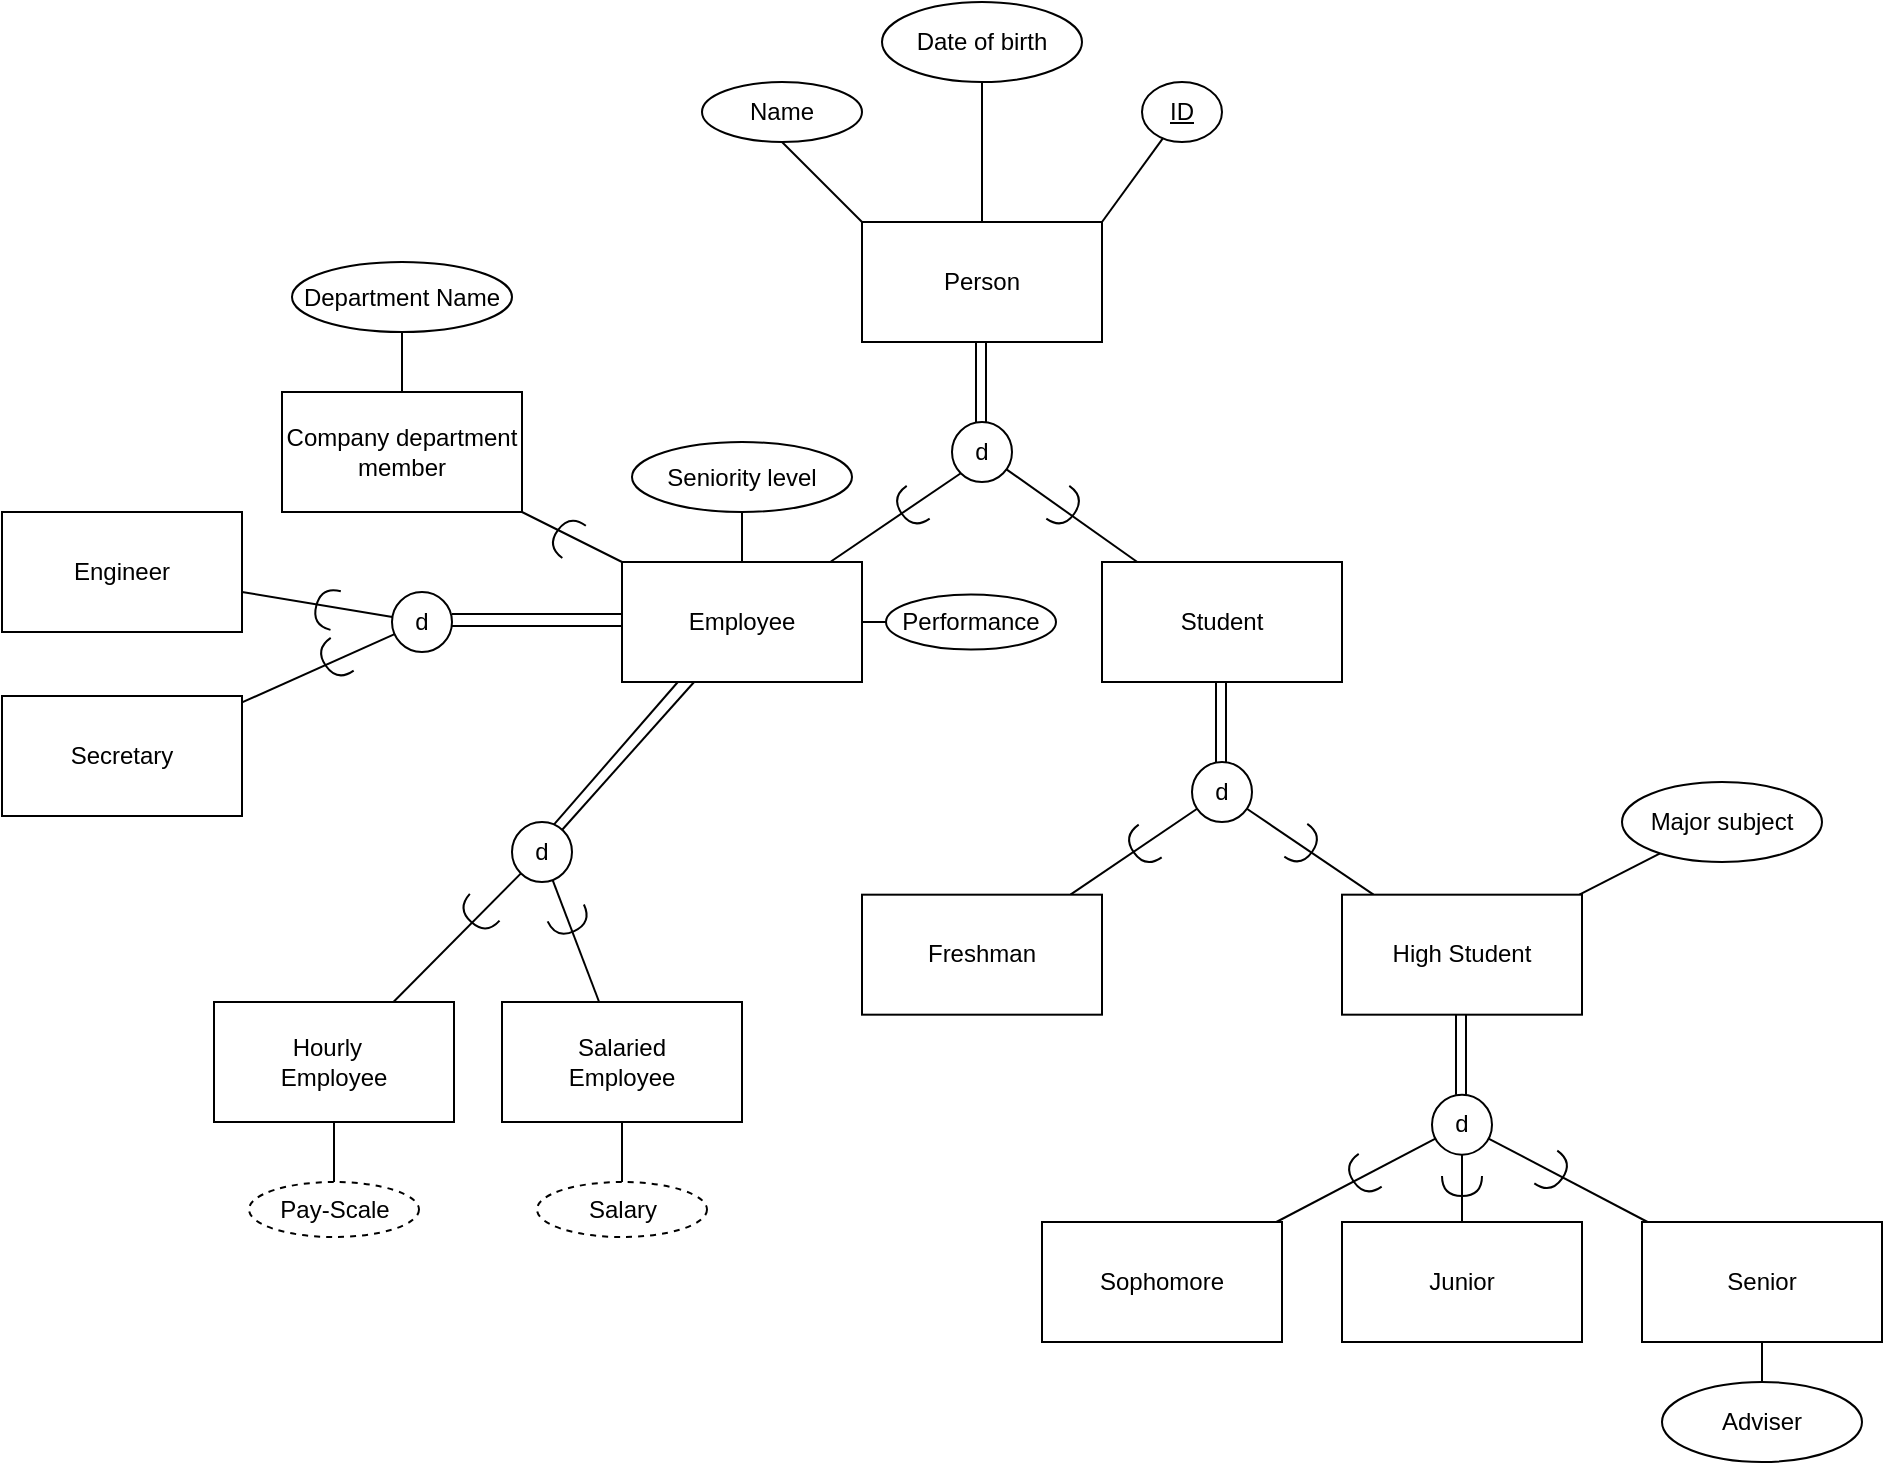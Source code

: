 <mxfile version="17.1.3" type="github">
  <diagram id="Kqvj9SmVfZu-W88wFTyd" name="Page-1">
    <mxGraphModel dx="1657" dy="608" grid="1" gridSize="10" guides="1" tooltips="1" connect="1" arrows="1" fold="1" page="1" pageScale="1" pageWidth="827" pageHeight="1169" background="#ffffff" math="0" shadow="0">
      <root>
        <mxCell id="0" />
        <mxCell id="1" parent="0" />
        <mxCell id="PrXNfEcg6D8ps-5a2DJN-29" style="edgeStyle=none;rounded=0;orthogonalLoop=1;jettySize=auto;html=1;entryX=0.5;entryY=0;entryDx=0;entryDy=0;startArrow=none;startFill=0;endArrow=none;endFill=0;" parent="1" edge="1">
          <mxGeometry relative="1" as="geometry">
            <mxPoint x="457" y="190" as="sourcePoint" />
            <mxPoint x="457" y="230.0" as="targetPoint" />
          </mxGeometry>
        </mxCell>
        <mxCell id="PrXNfEcg6D8ps-5a2DJN-21" value="Person" style="rounded=0;whiteSpace=wrap;html=1;shadow=0;sketch=0;fillColor=default;gradientColor=none;" parent="1" vertex="1">
          <mxGeometry x="400" y="130" width="120" height="60" as="geometry" />
        </mxCell>
        <mxCell id="PrXNfEcg6D8ps-5a2DJN-25" style="edgeStyle=none;rounded=0;orthogonalLoop=1;jettySize=auto;html=1;exitX=0.5;exitY=1;exitDx=0;exitDy=0;entryX=0;entryY=0;entryDx=0;entryDy=0;startArrow=none;startFill=0;endArrow=none;endFill=0;" parent="1" source="PrXNfEcg6D8ps-5a2DJN-22" target="PrXNfEcg6D8ps-5a2DJN-21" edge="1">
          <mxGeometry relative="1" as="geometry" />
        </mxCell>
        <mxCell id="PrXNfEcg6D8ps-5a2DJN-22" value="Name" style="ellipse;whiteSpace=wrap;html=1;shadow=0;sketch=0;fillColor=default;gradientColor=none;" parent="1" vertex="1">
          <mxGeometry x="320" y="60" width="80" height="30" as="geometry" />
        </mxCell>
        <mxCell id="PrXNfEcg6D8ps-5a2DJN-26" style="edgeStyle=none;rounded=0;orthogonalLoop=1;jettySize=auto;html=1;entryX=0.5;entryY=0;entryDx=0;entryDy=0;startArrow=none;startFill=0;endArrow=none;endFill=0;" parent="1" source="PrXNfEcg6D8ps-5a2DJN-23" target="PrXNfEcg6D8ps-5a2DJN-21" edge="1">
          <mxGeometry relative="1" as="geometry" />
        </mxCell>
        <mxCell id="PrXNfEcg6D8ps-5a2DJN-23" value="Date of birth" style="ellipse;whiteSpace=wrap;html=1;shadow=0;sketch=0;fillColor=default;gradientColor=none;" parent="1" vertex="1">
          <mxGeometry x="410" y="20" width="100" height="40" as="geometry" />
        </mxCell>
        <mxCell id="PrXNfEcg6D8ps-5a2DJN-27" style="edgeStyle=none;rounded=0;orthogonalLoop=1;jettySize=auto;html=1;entryX=1;entryY=0;entryDx=0;entryDy=0;startArrow=none;startFill=0;endArrow=none;endFill=0;" parent="1" source="PrXNfEcg6D8ps-5a2DJN-24" target="PrXNfEcg6D8ps-5a2DJN-21" edge="1">
          <mxGeometry relative="1" as="geometry" />
        </mxCell>
        <mxCell id="PrXNfEcg6D8ps-5a2DJN-24" value="&lt;u&gt;ID&lt;/u&gt;" style="ellipse;whiteSpace=wrap;html=1;shadow=0;sketch=0;fillColor=default;gradientColor=none;" parent="1" vertex="1">
          <mxGeometry x="540" y="60" width="40" height="30" as="geometry" />
        </mxCell>
        <mxCell id="PrXNfEcg6D8ps-5a2DJN-28" value="d" style="ellipse;whiteSpace=wrap;html=1;aspect=fixed;shadow=0;sketch=0;fillColor=default;gradientColor=none;" parent="1" vertex="1">
          <mxGeometry x="445" y="230" width="30" height="30" as="geometry" />
        </mxCell>
        <mxCell id="PrXNfEcg6D8ps-5a2DJN-30" style="edgeStyle=none;rounded=0;orthogonalLoop=1;jettySize=auto;html=1;entryX=0.5;entryY=0;entryDx=0;entryDy=0;startArrow=none;startFill=0;endArrow=none;endFill=0;" parent="1" edge="1">
          <mxGeometry relative="1" as="geometry">
            <mxPoint x="462" y="190" as="sourcePoint" />
            <mxPoint x="462" y="230" as="targetPoint" />
          </mxGeometry>
        </mxCell>
        <mxCell id="PrXNfEcg6D8ps-5a2DJN-34" style="edgeStyle=none;rounded=0;orthogonalLoop=1;jettySize=auto;html=1;startArrow=none;startFill=0;endArrow=none;endFill=0;" parent="1" source="PrXNfEcg6D8ps-5a2DJN-31" target="PrXNfEcg6D8ps-5a2DJN-28" edge="1">
          <mxGeometry relative="1" as="geometry" />
        </mxCell>
        <mxCell id="PrXNfEcg6D8ps-5a2DJN-31" value="Student" style="rounded=0;whiteSpace=wrap;html=1;shadow=0;sketch=0;fillColor=default;gradientColor=none;" parent="1" vertex="1">
          <mxGeometry x="520" y="300" width="120" height="60" as="geometry" />
        </mxCell>
        <mxCell id="PrXNfEcg6D8ps-5a2DJN-33" style="edgeStyle=none;rounded=0;orthogonalLoop=1;jettySize=auto;html=1;entryX=0;entryY=1;entryDx=0;entryDy=0;startArrow=none;startFill=0;endArrow=none;endFill=0;" parent="1" source="PrXNfEcg6D8ps-5a2DJN-32" target="PrXNfEcg6D8ps-5a2DJN-28" edge="1">
          <mxGeometry relative="1" as="geometry" />
        </mxCell>
        <mxCell id="PrXNfEcg6D8ps-5a2DJN-79" style="edgeStyle=none;rounded=0;orthogonalLoop=1;jettySize=auto;html=1;startArrow=none;startFill=0;endArrow=none;endFill=0;" parent="1" source="PrXNfEcg6D8ps-5a2DJN-32" target="PrXNfEcg6D8ps-5a2DJN-78" edge="1">
          <mxGeometry relative="1" as="geometry" />
        </mxCell>
        <mxCell id="PrXNfEcg6D8ps-5a2DJN-87" style="edgeStyle=none;rounded=0;orthogonalLoop=1;jettySize=auto;html=1;startArrow=none;startFill=0;endArrow=none;endFill=0;" parent="1" edge="1">
          <mxGeometry relative="1" as="geometry">
            <mxPoint x="307.926" y="360" as="sourcePoint" />
            <mxPoint x="243.868" y="433.703" as="targetPoint" />
          </mxGeometry>
        </mxCell>
        <mxCell id="PrXNfEcg6D8ps-5a2DJN-32" value="Employee" style="rounded=0;whiteSpace=wrap;html=1;shadow=0;sketch=0;fillColor=default;gradientColor=none;" parent="1" vertex="1">
          <mxGeometry x="280" y="300" width="120" height="60" as="geometry" />
        </mxCell>
        <mxCell id="PrXNfEcg6D8ps-5a2DJN-35" style="edgeStyle=none;rounded=0;orthogonalLoop=1;jettySize=auto;html=1;entryX=0.5;entryY=0;entryDx=0;entryDy=0;startArrow=none;startFill=0;endArrow=none;endFill=0;" parent="1" edge="1">
          <mxGeometry relative="1" as="geometry">
            <mxPoint x="577" y="360" as="sourcePoint" />
            <mxPoint x="577" y="400" as="targetPoint" />
          </mxGeometry>
        </mxCell>
        <mxCell id="PrXNfEcg6D8ps-5a2DJN-36" value="d" style="ellipse;whiteSpace=wrap;html=1;aspect=fixed;shadow=0;sketch=0;fillColor=default;gradientColor=none;" parent="1" vertex="1">
          <mxGeometry x="565" y="400" width="30" height="30" as="geometry" />
        </mxCell>
        <mxCell id="PrXNfEcg6D8ps-5a2DJN-37" style="edgeStyle=none;rounded=0;orthogonalLoop=1;jettySize=auto;html=1;entryX=0.5;entryY=0;entryDx=0;entryDy=0;startArrow=none;startFill=0;endArrow=none;endFill=0;" parent="1" edge="1">
          <mxGeometry relative="1" as="geometry">
            <mxPoint x="582" y="360" as="sourcePoint" />
            <mxPoint x="582" y="400" as="targetPoint" />
          </mxGeometry>
        </mxCell>
        <mxCell id="PrXNfEcg6D8ps-5a2DJN-38" style="edgeStyle=none;rounded=0;orthogonalLoop=1;jettySize=auto;html=1;startArrow=none;startFill=0;endArrow=none;endFill=0;" parent="1" source="PrXNfEcg6D8ps-5a2DJN-39" target="PrXNfEcg6D8ps-5a2DJN-36" edge="1">
          <mxGeometry relative="1" as="geometry">
            <mxPoint x="592.249" y="419.999" as="targetPoint" />
          </mxGeometry>
        </mxCell>
        <mxCell id="PrXNfEcg6D8ps-5a2DJN-43" style="edgeStyle=none;rounded=0;orthogonalLoop=1;jettySize=auto;html=1;startArrow=none;startFill=0;endArrow=none;endFill=0;" parent="1" source="PrXNfEcg6D8ps-5a2DJN-39" target="PrXNfEcg6D8ps-5a2DJN-42" edge="1">
          <mxGeometry relative="1" as="geometry" />
        </mxCell>
        <mxCell id="PrXNfEcg6D8ps-5a2DJN-39" value="High Student" style="rounded=0;whiteSpace=wrap;html=1;shadow=0;sketch=0;fillColor=default;gradientColor=none;" parent="1" vertex="1">
          <mxGeometry x="640" y="466.34" width="120" height="60" as="geometry" />
        </mxCell>
        <mxCell id="PrXNfEcg6D8ps-5a2DJN-40" style="edgeStyle=none;rounded=0;orthogonalLoop=1;jettySize=auto;html=1;startArrow=none;startFill=0;endArrow=none;endFill=0;" parent="1" source="PrXNfEcg6D8ps-5a2DJN-41" target="PrXNfEcg6D8ps-5a2DJN-36" edge="1">
          <mxGeometry relative="1" as="geometry">
            <mxPoint x="569.393" y="421.947" as="targetPoint" />
          </mxGeometry>
        </mxCell>
        <mxCell id="PrXNfEcg6D8ps-5a2DJN-41" value="Freshman" style="rounded=0;whiteSpace=wrap;html=1;shadow=0;sketch=0;fillColor=default;gradientColor=none;" parent="1" vertex="1">
          <mxGeometry x="400" y="466.34" width="120" height="60" as="geometry" />
        </mxCell>
        <mxCell id="PrXNfEcg6D8ps-5a2DJN-42" value="Major subject" style="ellipse;whiteSpace=wrap;html=1;shadow=0;sketch=0;fillColor=default;gradientColor=none;" parent="1" vertex="1">
          <mxGeometry x="780" y="410" width="100" height="40" as="geometry" />
        </mxCell>
        <mxCell id="PrXNfEcg6D8ps-5a2DJN-45" style="edgeStyle=none;rounded=0;orthogonalLoop=1;jettySize=auto;html=1;entryX=0.5;entryY=0;entryDx=0;entryDy=0;startArrow=none;startFill=0;endArrow=none;endFill=0;" parent="1" edge="1">
          <mxGeometry relative="1" as="geometry">
            <mxPoint x="697" y="526.34" as="sourcePoint" />
            <mxPoint x="697" y="566.34" as="targetPoint" />
          </mxGeometry>
        </mxCell>
        <mxCell id="PrXNfEcg6D8ps-5a2DJN-49" style="edgeStyle=none;rounded=0;orthogonalLoop=1;jettySize=auto;html=1;entryX=0.5;entryY=0;entryDx=0;entryDy=0;startArrow=none;startFill=0;endArrow=none;endFill=0;" parent="1" source="PrXNfEcg6D8ps-5a2DJN-46" target="PrXNfEcg6D8ps-5a2DJN-48" edge="1">
          <mxGeometry relative="1" as="geometry" />
        </mxCell>
        <mxCell id="PrXNfEcg6D8ps-5a2DJN-46" value="d" style="ellipse;whiteSpace=wrap;html=1;aspect=fixed;shadow=0;sketch=0;fillColor=default;gradientColor=none;" parent="1" vertex="1">
          <mxGeometry x="685" y="566.34" width="30" height="30" as="geometry" />
        </mxCell>
        <mxCell id="PrXNfEcg6D8ps-5a2DJN-47" style="edgeStyle=none;rounded=0;orthogonalLoop=1;jettySize=auto;html=1;entryX=0.5;entryY=0;entryDx=0;entryDy=0;startArrow=none;startFill=0;endArrow=none;endFill=0;" parent="1" edge="1">
          <mxGeometry relative="1" as="geometry">
            <mxPoint x="702" y="526.34" as="sourcePoint" />
            <mxPoint x="702" y="566.34" as="targetPoint" />
          </mxGeometry>
        </mxCell>
        <mxCell id="PrXNfEcg6D8ps-5a2DJN-48" value="Junior" style="rounded=0;whiteSpace=wrap;html=1;shadow=0;sketch=0;fillColor=default;gradientColor=none;" parent="1" vertex="1">
          <mxGeometry x="640" y="630" width="120" height="60" as="geometry" />
        </mxCell>
        <mxCell id="PrXNfEcg6D8ps-5a2DJN-53" style="edgeStyle=none;rounded=0;orthogonalLoop=1;jettySize=auto;html=1;startArrow=none;startFill=0;endArrow=none;endFill=0;" parent="1" source="PrXNfEcg6D8ps-5a2DJN-50" target="PrXNfEcg6D8ps-5a2DJN-46" edge="1">
          <mxGeometry relative="1" as="geometry" />
        </mxCell>
        <mxCell id="PrXNfEcg6D8ps-5a2DJN-55" style="edgeStyle=none;rounded=0;orthogonalLoop=1;jettySize=auto;html=1;entryX=0.5;entryY=0;entryDx=0;entryDy=0;startArrow=none;startFill=0;endArrow=none;endFill=0;" parent="1" source="PrXNfEcg6D8ps-5a2DJN-50" target="PrXNfEcg6D8ps-5a2DJN-54" edge="1">
          <mxGeometry relative="1" as="geometry" />
        </mxCell>
        <mxCell id="PrXNfEcg6D8ps-5a2DJN-50" value="Senior" style="rounded=0;whiteSpace=wrap;html=1;shadow=0;sketch=0;fillColor=default;gradientColor=none;" parent="1" vertex="1">
          <mxGeometry x="790" y="630" width="120" height="60" as="geometry" />
        </mxCell>
        <mxCell id="PrXNfEcg6D8ps-5a2DJN-52" style="edgeStyle=none;rounded=0;orthogonalLoop=1;jettySize=auto;html=1;startArrow=none;startFill=0;endArrow=none;endFill=0;" parent="1" source="PrXNfEcg6D8ps-5a2DJN-51" target="PrXNfEcg6D8ps-5a2DJN-46" edge="1">
          <mxGeometry relative="1" as="geometry" />
        </mxCell>
        <mxCell id="PrXNfEcg6D8ps-5a2DJN-51" value="Sophomore" style="rounded=0;whiteSpace=wrap;html=1;shadow=0;sketch=0;fillColor=default;gradientColor=none;" parent="1" vertex="1">
          <mxGeometry x="490" y="630" width="120" height="60" as="geometry" />
        </mxCell>
        <mxCell id="PrXNfEcg6D8ps-5a2DJN-54" value="Adviser" style="ellipse;whiteSpace=wrap;html=1;shadow=0;sketch=0;fillColor=default;gradientColor=none;" parent="1" vertex="1">
          <mxGeometry x="800" y="710" width="100" height="40" as="geometry" />
        </mxCell>
        <mxCell id="PrXNfEcg6D8ps-5a2DJN-56" value="" style="shape=requiredInterface;html=1;verticalLabelPosition=bottom;sketch=0;shadow=0;fillColor=default;gradientColor=none;rotation=35;" parent="1" vertex="1">
          <mxGeometry x="741" y="595.34" width="10" height="20" as="geometry" />
        </mxCell>
        <mxCell id="PrXNfEcg6D8ps-5a2DJN-57" value="" style="shape=requiredInterface;html=1;verticalLabelPosition=bottom;sketch=0;shadow=0;fillColor=none;gradientColor=none;rotation=-215;" parent="1" vertex="1">
          <mxGeometry x="645" y="597" width="10" height="20" as="geometry" />
        </mxCell>
        <mxCell id="PrXNfEcg6D8ps-5a2DJN-60" value="" style="shape=requiredInterface;html=1;verticalLabelPosition=bottom;sketch=0;shadow=0;fillColor=none;gradientColor=none;rotation=90;" parent="1" vertex="1">
          <mxGeometry x="695" y="602" width="10" height="20" as="geometry" />
        </mxCell>
        <mxCell id="PrXNfEcg6D8ps-5a2DJN-61" value="" style="shape=requiredInterface;html=1;verticalLabelPosition=bottom;sketch=0;shadow=0;fillColor=default;gradientColor=none;rotation=35;" parent="1" vertex="1">
          <mxGeometry x="616" y="432" width="10" height="20" as="geometry" />
        </mxCell>
        <mxCell id="PrXNfEcg6D8ps-5a2DJN-62" value="" style="shape=requiredInterface;html=1;verticalLabelPosition=bottom;sketch=0;shadow=0;fillColor=none;gradientColor=none;rotation=-215;" parent="1" vertex="1">
          <mxGeometry x="535" y="432.34" width="10" height="20" as="geometry" />
        </mxCell>
        <mxCell id="PrXNfEcg6D8ps-5a2DJN-63" value="" style="shape=requiredInterface;html=1;verticalLabelPosition=bottom;sketch=0;shadow=0;fillColor=default;gradientColor=none;rotation=35;" parent="1" vertex="1">
          <mxGeometry x="497" y="263" width="10" height="20" as="geometry" />
        </mxCell>
        <mxCell id="PrXNfEcg6D8ps-5a2DJN-64" value="" style="shape=requiredInterface;html=1;verticalLabelPosition=bottom;sketch=0;shadow=0;fillColor=none;gradientColor=none;rotation=-215;" parent="1" vertex="1">
          <mxGeometry x="419" y="263" width="10" height="20" as="geometry" />
        </mxCell>
        <mxCell id="PrXNfEcg6D8ps-5a2DJN-66" style="edgeStyle=none;rounded=0;orthogonalLoop=1;jettySize=auto;html=1;startArrow=none;startFill=0;endArrow=none;endFill=0;" parent="1" source="PrXNfEcg6D8ps-5a2DJN-65" target="PrXNfEcg6D8ps-5a2DJN-32" edge="1">
          <mxGeometry relative="1" as="geometry" />
        </mxCell>
        <mxCell id="PrXNfEcg6D8ps-5a2DJN-65" value="Performance" style="ellipse;whiteSpace=wrap;html=1;shadow=0;sketch=0;fillColor=default;gradientColor=none;" parent="1" vertex="1">
          <mxGeometry x="412" y="316.25" width="85" height="27.5" as="geometry" />
        </mxCell>
        <mxCell id="PrXNfEcg6D8ps-5a2DJN-68" style="edgeStyle=none;rounded=0;orthogonalLoop=1;jettySize=auto;html=1;startArrow=none;startFill=0;endArrow=none;endFill=0;" parent="1" source="PrXNfEcg6D8ps-5a2DJN-67" target="PrXNfEcg6D8ps-5a2DJN-32" edge="1">
          <mxGeometry relative="1" as="geometry" />
        </mxCell>
        <mxCell id="PrXNfEcg6D8ps-5a2DJN-67" value="Seniority level" style="ellipse;whiteSpace=wrap;html=1;shadow=0;sketch=0;fillColor=default;gradientColor=none;" parent="1" vertex="1">
          <mxGeometry x="285" y="240" width="110" height="35" as="geometry" />
        </mxCell>
        <mxCell id="PrXNfEcg6D8ps-5a2DJN-73" style="edgeStyle=none;rounded=0;orthogonalLoop=1;jettySize=auto;html=1;startArrow=none;startFill=0;endArrow=none;endFill=0;" parent="1" source="PrXNfEcg6D8ps-5a2DJN-70" target="PrXNfEcg6D8ps-5a2DJN-72" edge="1">
          <mxGeometry relative="1" as="geometry" />
        </mxCell>
        <mxCell id="PrXNfEcg6D8ps-5a2DJN-75" style="edgeStyle=none;rounded=0;orthogonalLoop=1;jettySize=auto;html=1;startArrow=none;startFill=0;endArrow=none;endFill=0;" parent="1" source="PrXNfEcg6D8ps-5a2DJN-70" target="PrXNfEcg6D8ps-5a2DJN-74" edge="1">
          <mxGeometry relative="1" as="geometry" />
        </mxCell>
        <mxCell id="PrXNfEcg6D8ps-5a2DJN-76" style="edgeStyle=none;rounded=0;orthogonalLoop=1;jettySize=auto;html=1;startArrow=none;startFill=0;endArrow=none;endFill=0;" parent="1" edge="1">
          <mxGeometry relative="1" as="geometry">
            <mxPoint x="195.0" y="326" as="sourcePoint" />
            <mxPoint x="280.0" y="326" as="targetPoint" />
          </mxGeometry>
        </mxCell>
        <mxCell id="PrXNfEcg6D8ps-5a2DJN-70" value="d" style="ellipse;whiteSpace=wrap;html=1;aspect=fixed;shadow=0;sketch=0;fillColor=default;gradientColor=none;" parent="1" vertex="1">
          <mxGeometry x="165" y="315" width="30" height="30" as="geometry" />
        </mxCell>
        <mxCell id="PrXNfEcg6D8ps-5a2DJN-72" value="Engineer" style="rounded=0;whiteSpace=wrap;html=1;shadow=0;sketch=0;fillColor=default;gradientColor=none;" parent="1" vertex="1">
          <mxGeometry x="-30" y="275" width="120" height="60" as="geometry" />
        </mxCell>
        <mxCell id="PrXNfEcg6D8ps-5a2DJN-74" value="Secretary" style="rounded=0;whiteSpace=wrap;html=1;shadow=0;sketch=0;fillColor=default;gradientColor=none;" parent="1" vertex="1">
          <mxGeometry x="-30" y="367" width="120" height="60" as="geometry" />
        </mxCell>
        <mxCell id="PrXNfEcg6D8ps-5a2DJN-77" style="edgeStyle=none;rounded=0;orthogonalLoop=1;jettySize=auto;html=1;startArrow=none;startFill=0;endArrow=none;endFill=0;" parent="1" edge="1">
          <mxGeometry relative="1" as="geometry">
            <mxPoint x="195.0" y="332" as="sourcePoint" />
            <mxPoint x="280.0" y="332" as="targetPoint" />
          </mxGeometry>
        </mxCell>
        <mxCell id="PrXNfEcg6D8ps-5a2DJN-78" value="Company department member" style="rounded=0;whiteSpace=wrap;html=1;shadow=0;sketch=0;fillColor=default;gradientColor=none;" parent="1" vertex="1">
          <mxGeometry x="110" y="215" width="120" height="60" as="geometry" />
        </mxCell>
        <mxCell id="PrXNfEcg6D8ps-5a2DJN-81" style="edgeStyle=none;rounded=0;orthogonalLoop=1;jettySize=auto;html=1;startArrow=none;startFill=0;endArrow=none;endFill=0;" parent="1" source="PrXNfEcg6D8ps-5a2DJN-80" target="PrXNfEcg6D8ps-5a2DJN-78" edge="1">
          <mxGeometry relative="1" as="geometry" />
        </mxCell>
        <mxCell id="PrXNfEcg6D8ps-5a2DJN-80" value="Department Name" style="ellipse;whiteSpace=wrap;html=1;shadow=0;sketch=0;fillColor=default;gradientColor=none;" parent="1" vertex="1">
          <mxGeometry x="115" y="150" width="110" height="35" as="geometry" />
        </mxCell>
        <mxCell id="PrXNfEcg6D8ps-5a2DJN-82" value="" style="shape=requiredInterface;html=1;verticalLabelPosition=bottom;sketch=0;shadow=0;fillColor=none;gradientColor=none;rotation=-215;" parent="1" vertex="1">
          <mxGeometry x="131" y="339" width="10" height="20" as="geometry" />
        </mxCell>
        <mxCell id="PrXNfEcg6D8ps-5a2DJN-84" value="" style="shape=requiredInterface;html=1;verticalLabelPosition=bottom;sketch=0;shadow=0;fillColor=none;gradientColor=none;rotation=-165;" parent="1" vertex="1">
          <mxGeometry x="127" y="313" width="10" height="20" as="geometry" />
        </mxCell>
        <mxCell id="PrXNfEcg6D8ps-5a2DJN-85" value="" style="shape=requiredInterface;html=1;verticalLabelPosition=bottom;sketch=0;shadow=0;fillColor=none;gradientColor=none;rotation=-144;" parent="1" vertex="1">
          <mxGeometry x="247" y="277" width="10" height="20" as="geometry" />
        </mxCell>
        <mxCell id="PrXNfEcg6D8ps-5a2DJN-91" style="edgeStyle=none;rounded=0;orthogonalLoop=1;jettySize=auto;html=1;startArrow=none;startFill=0;endArrow=none;endFill=0;" parent="1" source="PrXNfEcg6D8ps-5a2DJN-86" target="PrXNfEcg6D8ps-5a2DJN-89" edge="1">
          <mxGeometry relative="1" as="geometry" />
        </mxCell>
        <mxCell id="PrXNfEcg6D8ps-5a2DJN-92" style="edgeStyle=none;rounded=0;orthogonalLoop=1;jettySize=auto;html=1;startArrow=none;startFill=0;endArrow=none;endFill=0;" parent="1" source="PrXNfEcg6D8ps-5a2DJN-86" target="PrXNfEcg6D8ps-5a2DJN-90" edge="1">
          <mxGeometry relative="1" as="geometry" />
        </mxCell>
        <mxCell id="PrXNfEcg6D8ps-5a2DJN-86" value="d" style="ellipse;whiteSpace=wrap;html=1;aspect=fixed;shadow=0;sketch=0;fillColor=default;gradientColor=none;" parent="1" vertex="1">
          <mxGeometry x="225" y="430" width="30" height="30" as="geometry" />
        </mxCell>
        <mxCell id="PrXNfEcg6D8ps-5a2DJN-88" style="edgeStyle=none;rounded=0;orthogonalLoop=1;jettySize=auto;html=1;startArrow=none;startFill=0;endArrow=none;endFill=0;" parent="1" edge="1">
          <mxGeometry relative="1" as="geometry">
            <mxPoint x="316.056" y="360" as="sourcePoint" />
            <mxPoint x="250" y="434" as="targetPoint" />
          </mxGeometry>
        </mxCell>
        <mxCell id="PrXNfEcg6D8ps-5a2DJN-98" style="edgeStyle=none;rounded=0;orthogonalLoop=1;jettySize=auto;html=1;startArrow=none;startFill=0;endArrow=none;endFill=0;" parent="1" source="PrXNfEcg6D8ps-5a2DJN-89" target="PrXNfEcg6D8ps-5a2DJN-97" edge="1">
          <mxGeometry relative="1" as="geometry" />
        </mxCell>
        <mxCell id="PrXNfEcg6D8ps-5a2DJN-89" value="Hourly &amp;nbsp;&lt;br&gt;Employee" style="rounded=0;whiteSpace=wrap;html=1;shadow=0;sketch=0;fillColor=default;gradientColor=none;" parent="1" vertex="1">
          <mxGeometry x="76" y="520" width="120" height="60" as="geometry" />
        </mxCell>
        <mxCell id="PrXNfEcg6D8ps-5a2DJN-96" style="edgeStyle=none;rounded=0;orthogonalLoop=1;jettySize=auto;html=1;startArrow=none;startFill=0;endArrow=none;endFill=0;" parent="1" source="PrXNfEcg6D8ps-5a2DJN-90" target="PrXNfEcg6D8ps-5a2DJN-95" edge="1">
          <mxGeometry relative="1" as="geometry" />
        </mxCell>
        <mxCell id="PrXNfEcg6D8ps-5a2DJN-90" value="Salaried &lt;br&gt;Employee" style="rounded=0;whiteSpace=wrap;html=1;shadow=0;sketch=0;fillColor=default;gradientColor=none;" parent="1" vertex="1">
          <mxGeometry x="220" y="520" width="120" height="60" as="geometry" />
        </mxCell>
        <mxCell id="PrXNfEcg6D8ps-5a2DJN-93" value="" style="shape=requiredInterface;html=1;verticalLabelPosition=bottom;sketch=0;shadow=0;fillColor=none;gradientColor=none;rotation=65;" parent="1" vertex="1">
          <mxGeometry x="249" y="470.0" width="10" height="20" as="geometry" />
        </mxCell>
        <mxCell id="PrXNfEcg6D8ps-5a2DJN-94" value="" style="shape=requiredInterface;html=1;verticalLabelPosition=bottom;sketch=0;shadow=0;fillColor=none;gradientColor=none;rotation=132;" parent="1" vertex="1">
          <mxGeometry x="203" y="466.34" width="10" height="20" as="geometry" />
        </mxCell>
        <mxCell id="PrXNfEcg6D8ps-5a2DJN-95" value="Salary" style="ellipse;whiteSpace=wrap;html=1;shadow=0;sketch=0;fillColor=default;gradientColor=none;dashed=1;" parent="1" vertex="1">
          <mxGeometry x="237.5" y="610" width="85" height="27.5" as="geometry" />
        </mxCell>
        <mxCell id="PrXNfEcg6D8ps-5a2DJN-97" value="Pay-Scale" style="ellipse;whiteSpace=wrap;html=1;shadow=0;sketch=0;fillColor=default;gradientColor=none;dashed=1;" parent="1" vertex="1">
          <mxGeometry x="93.5" y="610" width="85" height="27.5" as="geometry" />
        </mxCell>
      </root>
    </mxGraphModel>
  </diagram>
</mxfile>
